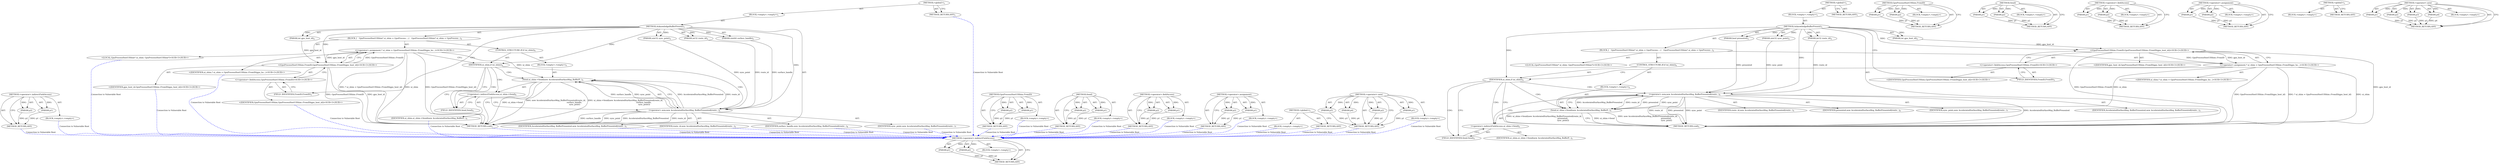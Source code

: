 digraph "&lt;operator&gt;.new" {
vulnerable_81 [label=<(METHOD,&lt;operator&gt;.indirectFieldAccess)>];
vulnerable_82 [label=<(PARAM,p1)>];
vulnerable_83 [label=<(PARAM,p2)>];
vulnerable_84 [label=<(BLOCK,&lt;empty&gt;,&lt;empty&gt;)>];
vulnerable_85 [label=<(METHOD_RETURN,ANY)>];
vulnerable_6 [label=<(METHOD,&lt;global&gt;)<SUB>1</SUB>>];
vulnerable_7 [label=<(BLOCK,&lt;empty&gt;,&lt;empty&gt;)<SUB>1</SUB>>];
vulnerable_8 [label=<(METHOD,AcknowledgeBufferPresent)<SUB>1</SUB>>];
vulnerable_9 [label=<(PARAM,int32 route_id)<SUB>2</SUB>>];
vulnerable_10 [label=<(PARAM,int gpu_host_id)<SUB>2</SUB>>];
vulnerable_11 [label=<(PARAM,bool presented)<SUB>2</SUB>>];
vulnerable_12 [label=<(PARAM,uint32 sync_point)<SUB>2</SUB>>];
vulnerable_13 [label=<(BLOCK,{
   GpuProcessHostUIShim* ui_shim = GpuProcess...,{
   GpuProcessHostUIShim* ui_shim = GpuProcess...)<SUB>2</SUB>>];
vulnerable_14 [label="<(LOCAL,GpuProcessHostUIShim* ui_shim: GpuProcessHostUIShim*)<SUB>3</SUB>>"];
vulnerable_15 [label="<(&lt;operator&gt;.assignment,* ui_shim = GpuProcessHostUIShim::FromID(gpu_ho...)<SUB>3</SUB>>"];
vulnerable_16 [label="<(IDENTIFIER,ui_shim,* ui_shim = GpuProcessHostUIShim::FromID(gpu_ho...)<SUB>3</SUB>>"];
vulnerable_17 [label="<(GpuProcessHostUIShim.FromID,GpuProcessHostUIShim::FromID(gpu_host_id))<SUB>3</SUB>>"];
vulnerable_18 [label="<(&lt;operator&gt;.fieldAccess,GpuProcessHostUIShim::FromID)<SUB>3</SUB>>"];
vulnerable_19 [label="<(IDENTIFIER,GpuProcessHostUIShim,GpuProcessHostUIShim::FromID(gpu_host_id))<SUB>3</SUB>>"];
vulnerable_20 [label=<(FIELD_IDENTIFIER,FromID,FromID)<SUB>3</SUB>>];
vulnerable_21 [label="<(IDENTIFIER,gpu_host_id,GpuProcessHostUIShim::FromID(gpu_host_id))<SUB>3</SUB>>"];
vulnerable_22 [label=<(CONTROL_STRUCTURE,IF,if (ui_shim))<SUB>4</SUB>>];
vulnerable_23 [label=<(IDENTIFIER,ui_shim,if (ui_shim))<SUB>4</SUB>>];
vulnerable_24 [label=<(BLOCK,&lt;empty&gt;,&lt;empty&gt;)<SUB>5</SUB>>];
vulnerable_25 [label=<(Send,ui_shim-&gt;Send(new AcceleratedSurfaceMsg_BufferP...)<SUB>5</SUB>>];
vulnerable_26 [label=<(&lt;operator&gt;.indirectFieldAccess,ui_shim-&gt;Send)<SUB>5</SUB>>];
vulnerable_27 [label=<(IDENTIFIER,ui_shim,ui_shim-&gt;Send(new AcceleratedSurfaceMsg_BufferP...)<SUB>5</SUB>>];
vulnerable_28 [label=<(FIELD_IDENTIFIER,Send,Send)<SUB>5</SUB>>];
vulnerable_29 [label=<(&lt;operator&gt;.new,new AcceleratedSurfaceMsg_BufferPresented(route...)<SUB>5</SUB>>];
vulnerable_30 [label=<(IDENTIFIER,AcceleratedSurfaceMsg_BufferPresented,new AcceleratedSurfaceMsg_BufferPresented(route...)<SUB>5</SUB>>];
vulnerable_31 [label=<(IDENTIFIER,route_id,new AcceleratedSurfaceMsg_BufferPresented(route...)<SUB>5</SUB>>];
vulnerable_32 [label=<(IDENTIFIER,presented,new AcceleratedSurfaceMsg_BufferPresented(route...)<SUB>6</SUB>>];
vulnerable_33 [label=<(IDENTIFIER,sync_point,new AcceleratedSurfaceMsg_BufferPresented(route...)<SUB>7</SUB>>];
vulnerable_34 [label=<(METHOD_RETURN,void)<SUB>1</SUB>>];
vulnerable_36 [label=<(METHOD_RETURN,ANY)<SUB>1</SUB>>];
vulnerable_66 [label=<(METHOD,GpuProcessHostUIShim.FromID)>];
vulnerable_67 [label=<(PARAM,p1)>];
vulnerable_68 [label=<(PARAM,p2)>];
vulnerable_69 [label=<(BLOCK,&lt;empty&gt;,&lt;empty&gt;)>];
vulnerable_70 [label=<(METHOD_RETURN,ANY)>];
vulnerable_76 [label=<(METHOD,Send)>];
vulnerable_77 [label=<(PARAM,p1)>];
vulnerable_78 [label=<(PARAM,p2)>];
vulnerable_79 [label=<(BLOCK,&lt;empty&gt;,&lt;empty&gt;)>];
vulnerable_80 [label=<(METHOD_RETURN,ANY)>];
vulnerable_71 [label=<(METHOD,&lt;operator&gt;.fieldAccess)>];
vulnerable_72 [label=<(PARAM,p1)>];
vulnerable_73 [label=<(PARAM,p2)>];
vulnerable_74 [label=<(BLOCK,&lt;empty&gt;,&lt;empty&gt;)>];
vulnerable_75 [label=<(METHOD_RETURN,ANY)>];
vulnerable_61 [label=<(METHOD,&lt;operator&gt;.assignment)>];
vulnerable_62 [label=<(PARAM,p1)>];
vulnerable_63 [label=<(PARAM,p2)>];
vulnerable_64 [label=<(BLOCK,&lt;empty&gt;,&lt;empty&gt;)>];
vulnerable_65 [label=<(METHOD_RETURN,ANY)>];
vulnerable_55 [label=<(METHOD,&lt;global&gt;)<SUB>1</SUB>>];
vulnerable_56 [label=<(BLOCK,&lt;empty&gt;,&lt;empty&gt;)>];
vulnerable_57 [label=<(METHOD_RETURN,ANY)>];
vulnerable_86 [label=<(METHOD,&lt;operator&gt;.new)>];
vulnerable_87 [label=<(PARAM,p1)>];
vulnerable_88 [label=<(PARAM,p2)>];
vulnerable_89 [label=<(PARAM,p3)>];
vulnerable_90 [label=<(PARAM,p4)>];
vulnerable_91 [label=<(BLOCK,&lt;empty&gt;,&lt;empty&gt;)>];
vulnerable_92 [label=<(METHOD_RETURN,ANY)>];
fixed_81 [label=<(METHOD,&lt;operator&gt;.indirectFieldAccess)>];
fixed_82 [label=<(PARAM,p1)>];
fixed_83 [label=<(PARAM,p2)>];
fixed_84 [label=<(BLOCK,&lt;empty&gt;,&lt;empty&gt;)>];
fixed_85 [label=<(METHOD_RETURN,ANY)>];
fixed_6 [label=<(METHOD,&lt;global&gt;)<SUB>1</SUB>>];
fixed_7 [label=<(BLOCK,&lt;empty&gt;,&lt;empty&gt;)<SUB>1</SUB>>];
fixed_8 [label=<(METHOD,AcknowledgeBufferPresent)<SUB>1</SUB>>];
fixed_9 [label=<(PARAM,int32 route_id)<SUB>2</SUB>>];
fixed_10 [label=<(PARAM,int gpu_host_id)<SUB>2</SUB>>];
fixed_11 [label=<(PARAM,uint64 surface_handle)<SUB>2</SUB>>];
fixed_12 [label=<(PARAM,uint32 sync_point)<SUB>2</SUB>>];
fixed_13 [label=<(BLOCK,{
   GpuProcessHostUIShim* ui_shim = GpuProcess...,{
   GpuProcessHostUIShim* ui_shim = GpuProcess...)<SUB>2</SUB>>];
fixed_14 [label="<(LOCAL,GpuProcessHostUIShim* ui_shim: GpuProcessHostUIShim*)<SUB>3</SUB>>"];
fixed_15 [label="<(&lt;operator&gt;.assignment,* ui_shim = GpuProcessHostUIShim::FromID(gpu_ho...)<SUB>3</SUB>>"];
fixed_16 [label="<(IDENTIFIER,ui_shim,* ui_shim = GpuProcessHostUIShim::FromID(gpu_ho...)<SUB>3</SUB>>"];
fixed_17 [label="<(GpuProcessHostUIShim.FromID,GpuProcessHostUIShim::FromID(gpu_host_id))<SUB>3</SUB>>"];
fixed_18 [label="<(&lt;operator&gt;.fieldAccess,GpuProcessHostUIShim::FromID)<SUB>3</SUB>>"];
fixed_19 [label="<(IDENTIFIER,GpuProcessHostUIShim,GpuProcessHostUIShim::FromID(gpu_host_id))<SUB>3</SUB>>"];
fixed_20 [label=<(FIELD_IDENTIFIER,FromID,FromID)<SUB>3</SUB>>];
fixed_21 [label="<(IDENTIFIER,gpu_host_id,GpuProcessHostUIShim::FromID(gpu_host_id))<SUB>3</SUB>>"];
fixed_22 [label=<(CONTROL_STRUCTURE,IF,if (ui_shim))<SUB>4</SUB>>];
fixed_23 [label=<(IDENTIFIER,ui_shim,if (ui_shim))<SUB>4</SUB>>];
fixed_24 [label=<(BLOCK,&lt;empty&gt;,&lt;empty&gt;)<SUB>5</SUB>>];
fixed_25 [label=<(Send,ui_shim-&gt;Send(new AcceleratedSurfaceMsg_BufferP...)<SUB>5</SUB>>];
fixed_26 [label=<(&lt;operator&gt;.indirectFieldAccess,ui_shim-&gt;Send)<SUB>5</SUB>>];
fixed_27 [label=<(IDENTIFIER,ui_shim,ui_shim-&gt;Send(new AcceleratedSurfaceMsg_BufferP...)<SUB>5</SUB>>];
fixed_28 [label=<(FIELD_IDENTIFIER,Send,Send)<SUB>5</SUB>>];
fixed_29 [label=<(&lt;operator&gt;.new,new AcceleratedSurfaceMsg_BufferPresented(route...)<SUB>5</SUB>>];
fixed_30 [label=<(IDENTIFIER,AcceleratedSurfaceMsg_BufferPresented,new AcceleratedSurfaceMsg_BufferPresented(route...)<SUB>5</SUB>>];
fixed_31 [label=<(IDENTIFIER,route_id,new AcceleratedSurfaceMsg_BufferPresented(route...)<SUB>5</SUB>>];
fixed_32 [label=<(IDENTIFIER,surface_handle,new AcceleratedSurfaceMsg_BufferPresented(route...)<SUB>6</SUB>>];
fixed_33 [label=<(IDENTIFIER,sync_point,new AcceleratedSurfaceMsg_BufferPresented(route...)<SUB>7</SUB>>];
fixed_34 [label=<(METHOD_RETURN,void)<SUB>1</SUB>>];
fixed_36 [label=<(METHOD_RETURN,ANY)<SUB>1</SUB>>];
fixed_66 [label=<(METHOD,GpuProcessHostUIShim.FromID)>];
fixed_67 [label=<(PARAM,p1)>];
fixed_68 [label=<(PARAM,p2)>];
fixed_69 [label=<(BLOCK,&lt;empty&gt;,&lt;empty&gt;)>];
fixed_70 [label=<(METHOD_RETURN,ANY)>];
fixed_76 [label=<(METHOD,Send)>];
fixed_77 [label=<(PARAM,p1)>];
fixed_78 [label=<(PARAM,p2)>];
fixed_79 [label=<(BLOCK,&lt;empty&gt;,&lt;empty&gt;)>];
fixed_80 [label=<(METHOD_RETURN,ANY)>];
fixed_71 [label=<(METHOD,&lt;operator&gt;.fieldAccess)>];
fixed_72 [label=<(PARAM,p1)>];
fixed_73 [label=<(PARAM,p2)>];
fixed_74 [label=<(BLOCK,&lt;empty&gt;,&lt;empty&gt;)>];
fixed_75 [label=<(METHOD_RETURN,ANY)>];
fixed_61 [label=<(METHOD,&lt;operator&gt;.assignment)>];
fixed_62 [label=<(PARAM,p1)>];
fixed_63 [label=<(PARAM,p2)>];
fixed_64 [label=<(BLOCK,&lt;empty&gt;,&lt;empty&gt;)>];
fixed_65 [label=<(METHOD_RETURN,ANY)>];
fixed_55 [label=<(METHOD,&lt;global&gt;)<SUB>1</SUB>>];
fixed_56 [label=<(BLOCK,&lt;empty&gt;,&lt;empty&gt;)>];
fixed_57 [label=<(METHOD_RETURN,ANY)>];
fixed_86 [label=<(METHOD,&lt;operator&gt;.new)>];
fixed_87 [label=<(PARAM,p1)>];
fixed_88 [label=<(PARAM,p2)>];
fixed_89 [label=<(PARAM,p3)>];
fixed_90 [label=<(PARAM,p4)>];
fixed_91 [label=<(BLOCK,&lt;empty&gt;,&lt;empty&gt;)>];
fixed_92 [label=<(METHOD_RETURN,ANY)>];
vulnerable_81 -> vulnerable_82  [key=0, label="AST: "];
vulnerable_81 -> vulnerable_82  [key=1, label="DDG: "];
vulnerable_81 -> vulnerable_84  [key=0, label="AST: "];
vulnerable_81 -> vulnerable_83  [key=0, label="AST: "];
vulnerable_81 -> vulnerable_83  [key=1, label="DDG: "];
vulnerable_81 -> vulnerable_85  [key=0, label="AST: "];
vulnerable_81 -> vulnerable_85  [key=1, label="CFG: "];
vulnerable_82 -> vulnerable_85  [key=0, label="DDG: p1"];
vulnerable_83 -> vulnerable_85  [key=0, label="DDG: p2"];
vulnerable_6 -> vulnerable_7  [key=0, label="AST: "];
vulnerable_6 -> vulnerable_36  [key=0, label="AST: "];
vulnerable_6 -> vulnerable_36  [key=1, label="CFG: "];
vulnerable_7 -> vulnerable_8  [key=0, label="AST: "];
vulnerable_8 -> vulnerable_9  [key=0, label="AST: "];
vulnerable_8 -> vulnerable_9  [key=1, label="DDG: "];
vulnerable_8 -> vulnerable_10  [key=0, label="AST: "];
vulnerable_8 -> vulnerable_10  [key=1, label="DDG: "];
vulnerable_8 -> vulnerable_11  [key=0, label="AST: "];
vulnerable_8 -> vulnerable_11  [key=1, label="DDG: "];
vulnerable_8 -> vulnerable_12  [key=0, label="AST: "];
vulnerable_8 -> vulnerable_12  [key=1, label="DDG: "];
vulnerable_8 -> vulnerable_13  [key=0, label="AST: "];
vulnerable_8 -> vulnerable_34  [key=0, label="AST: "];
vulnerable_8 -> vulnerable_20  [key=0, label="CFG: "];
vulnerable_8 -> vulnerable_23  [key=0, label="DDG: "];
vulnerable_8 -> vulnerable_17  [key=0, label="DDG: "];
vulnerable_8 -> vulnerable_29  [key=0, label="DDG: "];
vulnerable_9 -> vulnerable_29  [key=0, label="DDG: route_id"];
vulnerable_10 -> vulnerable_17  [key=0, label="DDG: gpu_host_id"];
vulnerable_11 -> vulnerable_29  [key=0, label="DDG: presented"];
vulnerable_12 -> vulnerable_29  [key=0, label="DDG: sync_point"];
vulnerable_13 -> vulnerable_14  [key=0, label="AST: "];
vulnerable_13 -> vulnerable_15  [key=0, label="AST: "];
vulnerable_13 -> vulnerable_22  [key=0, label="AST: "];
vulnerable_15 -> vulnerable_16  [key=0, label="AST: "];
vulnerable_15 -> vulnerable_17  [key=0, label="AST: "];
vulnerable_15 -> vulnerable_23  [key=0, label="CFG: "];
vulnerable_15 -> vulnerable_34  [key=0, label="DDG: ui_shim"];
vulnerable_15 -> vulnerable_34  [key=1, label="DDG: GpuProcessHostUIShim::FromID(gpu_host_id)"];
vulnerable_15 -> vulnerable_34  [key=2, label="DDG: * ui_shim = GpuProcessHostUIShim::FromID(gpu_host_id)"];
vulnerable_15 -> vulnerable_25  [key=0, label="DDG: ui_shim"];
vulnerable_17 -> vulnerable_18  [key=0, label="AST: "];
vulnerable_17 -> vulnerable_21  [key=0, label="AST: "];
vulnerable_17 -> vulnerable_15  [key=0, label="CFG: "];
vulnerable_17 -> vulnerable_15  [key=1, label="DDG: GpuProcessHostUIShim::FromID"];
vulnerable_17 -> vulnerable_15  [key=2, label="DDG: gpu_host_id"];
vulnerable_17 -> vulnerable_34  [key=0, label="DDG: GpuProcessHostUIShim::FromID"];
vulnerable_17 -> vulnerable_34  [key=1, label="DDG: gpu_host_id"];
vulnerable_18 -> vulnerable_19  [key=0, label="AST: "];
vulnerable_18 -> vulnerable_20  [key=0, label="AST: "];
vulnerable_18 -> vulnerable_17  [key=0, label="CFG: "];
vulnerable_20 -> vulnerable_18  [key=0, label="CFG: "];
vulnerable_22 -> vulnerable_23  [key=0, label="AST: "];
vulnerable_22 -> vulnerable_24  [key=0, label="AST: "];
vulnerable_23 -> vulnerable_34  [key=0, label="CFG: "];
vulnerable_23 -> vulnerable_28  [key=0, label="CFG: "];
vulnerable_23 -> vulnerable_28  [key=1, label="CDG: "];
vulnerable_23 -> vulnerable_29  [key=0, label="CDG: "];
vulnerable_23 -> vulnerable_25  [key=0, label="CDG: "];
vulnerable_23 -> vulnerable_26  [key=0, label="CDG: "];
vulnerable_24 -> vulnerable_25  [key=0, label="AST: "];
vulnerable_25 -> vulnerable_26  [key=0, label="AST: "];
vulnerable_25 -> vulnerable_29  [key=0, label="AST: "];
vulnerable_25 -> vulnerable_34  [key=0, label="CFG: "];
vulnerable_25 -> vulnerable_34  [key=1, label="DDG: ui_shim-&gt;Send"];
vulnerable_25 -> vulnerable_34  [key=2, label="DDG: new AcceleratedSurfaceMsg_BufferPresented(route_id,
                                                            presented,
                                                             sync_point)"];
vulnerable_25 -> vulnerable_34  [key=3, label="DDG: ui_shim-&gt;Send(new AcceleratedSurfaceMsg_BufferPresented(route_id,
                                                            presented,
                                                             sync_point))"];
vulnerable_26 -> vulnerable_27  [key=0, label="AST: "];
vulnerable_26 -> vulnerable_28  [key=0, label="AST: "];
vulnerable_26 -> vulnerable_29  [key=0, label="CFG: "];
vulnerable_28 -> vulnerable_26  [key=0, label="CFG: "];
vulnerable_29 -> vulnerable_30  [key=0, label="AST: "];
vulnerable_29 -> vulnerable_31  [key=0, label="AST: "];
vulnerable_29 -> vulnerable_32  [key=0, label="AST: "];
vulnerable_29 -> vulnerable_33  [key=0, label="AST: "];
vulnerable_29 -> vulnerable_25  [key=0, label="CFG: "];
vulnerable_29 -> vulnerable_25  [key=1, label="DDG: AcceleratedSurfaceMsg_BufferPresented"];
vulnerable_29 -> vulnerable_25  [key=2, label="DDG: route_id"];
vulnerable_29 -> vulnerable_25  [key=3, label="DDG: presented"];
vulnerable_29 -> vulnerable_25  [key=4, label="DDG: sync_point"];
vulnerable_29 -> vulnerable_34  [key=0, label="DDG: route_id"];
vulnerable_29 -> vulnerable_34  [key=1, label="DDG: presented"];
vulnerable_29 -> vulnerable_34  [key=2, label="DDG: sync_point"];
vulnerable_29 -> vulnerable_34  [key=3, label="DDG: AcceleratedSurfaceMsg_BufferPresented"];
vulnerable_66 -> vulnerable_67  [key=0, label="AST: "];
vulnerable_66 -> vulnerable_67  [key=1, label="DDG: "];
vulnerable_66 -> vulnerable_69  [key=0, label="AST: "];
vulnerable_66 -> vulnerable_68  [key=0, label="AST: "];
vulnerable_66 -> vulnerable_68  [key=1, label="DDG: "];
vulnerable_66 -> vulnerable_70  [key=0, label="AST: "];
vulnerable_66 -> vulnerable_70  [key=1, label="CFG: "];
vulnerable_67 -> vulnerable_70  [key=0, label="DDG: p1"];
vulnerable_68 -> vulnerable_70  [key=0, label="DDG: p2"];
vulnerable_76 -> vulnerable_77  [key=0, label="AST: "];
vulnerable_76 -> vulnerable_77  [key=1, label="DDG: "];
vulnerable_76 -> vulnerable_79  [key=0, label="AST: "];
vulnerable_76 -> vulnerable_78  [key=0, label="AST: "];
vulnerable_76 -> vulnerable_78  [key=1, label="DDG: "];
vulnerable_76 -> vulnerable_80  [key=0, label="AST: "];
vulnerable_76 -> vulnerable_80  [key=1, label="CFG: "];
vulnerable_77 -> vulnerable_80  [key=0, label="DDG: p1"];
vulnerable_78 -> vulnerable_80  [key=0, label="DDG: p2"];
vulnerable_71 -> vulnerable_72  [key=0, label="AST: "];
vulnerable_71 -> vulnerable_72  [key=1, label="DDG: "];
vulnerable_71 -> vulnerable_74  [key=0, label="AST: "];
vulnerable_71 -> vulnerable_73  [key=0, label="AST: "];
vulnerable_71 -> vulnerable_73  [key=1, label="DDG: "];
vulnerable_71 -> vulnerable_75  [key=0, label="AST: "];
vulnerable_71 -> vulnerable_75  [key=1, label="CFG: "];
vulnerable_72 -> vulnerable_75  [key=0, label="DDG: p1"];
vulnerable_73 -> vulnerable_75  [key=0, label="DDG: p2"];
vulnerable_61 -> vulnerable_62  [key=0, label="AST: "];
vulnerable_61 -> vulnerable_62  [key=1, label="DDG: "];
vulnerable_61 -> vulnerable_64  [key=0, label="AST: "];
vulnerable_61 -> vulnerable_63  [key=0, label="AST: "];
vulnerable_61 -> vulnerable_63  [key=1, label="DDG: "];
vulnerable_61 -> vulnerable_65  [key=0, label="AST: "];
vulnerable_61 -> vulnerable_65  [key=1, label="CFG: "];
vulnerable_62 -> vulnerable_65  [key=0, label="DDG: p1"];
vulnerable_63 -> vulnerable_65  [key=0, label="DDG: p2"];
vulnerable_55 -> vulnerable_56  [key=0, label="AST: "];
vulnerable_55 -> vulnerable_57  [key=0, label="AST: "];
vulnerable_55 -> vulnerable_57  [key=1, label="CFG: "];
vulnerable_86 -> vulnerable_87  [key=0, label="AST: "];
vulnerable_86 -> vulnerable_87  [key=1, label="DDG: "];
vulnerable_86 -> vulnerable_91  [key=0, label="AST: "];
vulnerable_86 -> vulnerable_88  [key=0, label="AST: "];
vulnerable_86 -> vulnerable_88  [key=1, label="DDG: "];
vulnerable_86 -> vulnerable_92  [key=0, label="AST: "];
vulnerable_86 -> vulnerable_92  [key=1, label="CFG: "];
vulnerable_86 -> vulnerable_89  [key=0, label="AST: "];
vulnerable_86 -> vulnerable_89  [key=1, label="DDG: "];
vulnerable_86 -> vulnerable_90  [key=0, label="AST: "];
vulnerable_86 -> vulnerable_90  [key=1, label="DDG: "];
vulnerable_87 -> vulnerable_92  [key=0, label="DDG: p1"];
vulnerable_88 -> vulnerable_92  [key=0, label="DDG: p2"];
vulnerable_89 -> vulnerable_92  [key=0, label="DDG: p3"];
vulnerable_90 -> vulnerable_92  [key=0, label="DDG: p4"];
fixed_81 -> fixed_82  [key=0, label="AST: "];
fixed_81 -> fixed_82  [key=1, label="DDG: "];
fixed_81 -> fixed_84  [key=0, label="AST: "];
fixed_81 -> fixed_83  [key=0, label="AST: "];
fixed_81 -> fixed_83  [key=1, label="DDG: "];
fixed_81 -> fixed_85  [key=0, label="AST: "];
fixed_81 -> fixed_85  [key=1, label="CFG: "];
fixed_82 -> fixed_85  [key=0, label="DDG: p1"];
fixed_83 -> fixed_85  [key=0, label="DDG: p2"];
fixed_84 -> vulnerable_81  [color=blue, key=0, label="Connection to Vulnerable Root", penwidth="2.0", style=dashed];
fixed_85 -> vulnerable_81  [color=blue, key=0, label="Connection to Vulnerable Root", penwidth="2.0", style=dashed];
fixed_6 -> fixed_7  [key=0, label="AST: "];
fixed_6 -> fixed_36  [key=0, label="AST: "];
fixed_6 -> fixed_36  [key=1, label="CFG: "];
fixed_7 -> fixed_8  [key=0, label="AST: "];
fixed_8 -> fixed_9  [key=0, label="AST: "];
fixed_8 -> fixed_9  [key=1, label="DDG: "];
fixed_8 -> fixed_10  [key=0, label="AST: "];
fixed_8 -> fixed_10  [key=1, label="DDG: "];
fixed_8 -> fixed_11  [key=0, label="AST: "];
fixed_8 -> fixed_11  [key=1, label="DDG: "];
fixed_8 -> fixed_12  [key=0, label="AST: "];
fixed_8 -> fixed_12  [key=1, label="DDG: "];
fixed_8 -> fixed_13  [key=0, label="AST: "];
fixed_8 -> fixed_34  [key=0, label="AST: "];
fixed_8 -> fixed_20  [key=0, label="CFG: "];
fixed_8 -> fixed_23  [key=0, label="DDG: "];
fixed_8 -> fixed_17  [key=0, label="DDG: "];
fixed_8 -> fixed_29  [key=0, label="DDG: "];
fixed_9 -> fixed_29  [key=0, label="DDG: route_id"];
fixed_10 -> fixed_17  [key=0, label="DDG: gpu_host_id"];
fixed_11 -> fixed_29  [key=0, label="DDG: surface_handle"];
fixed_12 -> fixed_29  [key=0, label="DDG: sync_point"];
fixed_13 -> fixed_14  [key=0, label="AST: "];
fixed_13 -> fixed_15  [key=0, label="AST: "];
fixed_13 -> fixed_22  [key=0, label="AST: "];
fixed_14 -> vulnerable_81  [color=blue, key=0, label="Connection to Vulnerable Root", penwidth="2.0", style=dashed];
fixed_15 -> fixed_16  [key=0, label="AST: "];
fixed_15 -> fixed_17  [key=0, label="AST: "];
fixed_15 -> fixed_23  [key=0, label="CFG: "];
fixed_15 -> fixed_34  [key=0, label="DDG: ui_shim"];
fixed_15 -> fixed_34  [key=1, label="DDG: GpuProcessHostUIShim::FromID(gpu_host_id)"];
fixed_15 -> fixed_34  [key=2, label="DDG: * ui_shim = GpuProcessHostUIShim::FromID(gpu_host_id)"];
fixed_15 -> fixed_25  [key=0, label="DDG: ui_shim"];
fixed_16 -> vulnerable_81  [color=blue, key=0, label="Connection to Vulnerable Root", penwidth="2.0", style=dashed];
fixed_17 -> fixed_18  [key=0, label="AST: "];
fixed_17 -> fixed_21  [key=0, label="AST: "];
fixed_17 -> fixed_15  [key=0, label="CFG: "];
fixed_17 -> fixed_15  [key=1, label="DDG: GpuProcessHostUIShim::FromID"];
fixed_17 -> fixed_15  [key=2, label="DDG: gpu_host_id"];
fixed_17 -> fixed_34  [key=0, label="DDG: GpuProcessHostUIShim::FromID"];
fixed_17 -> fixed_34  [key=1, label="DDG: gpu_host_id"];
fixed_18 -> fixed_19  [key=0, label="AST: "];
fixed_18 -> fixed_20  [key=0, label="AST: "];
fixed_18 -> fixed_17  [key=0, label="CFG: "];
fixed_19 -> vulnerable_81  [color=blue, key=0, label="Connection to Vulnerable Root", penwidth="2.0", style=dashed];
fixed_20 -> fixed_18  [key=0, label="CFG: "];
fixed_21 -> vulnerable_81  [color=blue, key=0, label="Connection to Vulnerable Root", penwidth="2.0", style=dashed];
fixed_22 -> fixed_23  [key=0, label="AST: "];
fixed_22 -> fixed_24  [key=0, label="AST: "];
fixed_23 -> fixed_34  [key=0, label="CFG: "];
fixed_23 -> fixed_28  [key=0, label="CFG: "];
fixed_23 -> fixed_28  [key=1, label="CDG: "];
fixed_23 -> fixed_29  [key=0, label="CDG: "];
fixed_23 -> fixed_25  [key=0, label="CDG: "];
fixed_23 -> fixed_26  [key=0, label="CDG: "];
fixed_24 -> fixed_25  [key=0, label="AST: "];
fixed_25 -> fixed_26  [key=0, label="AST: "];
fixed_25 -> fixed_29  [key=0, label="AST: "];
fixed_25 -> fixed_34  [key=0, label="CFG: "];
fixed_25 -> fixed_34  [key=1, label="DDG: ui_shim-&gt;Send"];
fixed_25 -> fixed_34  [key=2, label="DDG: new AcceleratedSurfaceMsg_BufferPresented(route_id,
                                                            surface_handle,
                                                             sync_point)"];
fixed_25 -> fixed_34  [key=3, label="DDG: ui_shim-&gt;Send(new AcceleratedSurfaceMsg_BufferPresented(route_id,
                                                            surface_handle,
                                                             sync_point))"];
fixed_26 -> fixed_27  [key=0, label="AST: "];
fixed_26 -> fixed_28  [key=0, label="AST: "];
fixed_26 -> fixed_29  [key=0, label="CFG: "];
fixed_27 -> vulnerable_81  [color=blue, key=0, label="Connection to Vulnerable Root", penwidth="2.0", style=dashed];
fixed_28 -> fixed_26  [key=0, label="CFG: "];
fixed_29 -> fixed_30  [key=0, label="AST: "];
fixed_29 -> fixed_31  [key=0, label="AST: "];
fixed_29 -> fixed_32  [key=0, label="AST: "];
fixed_29 -> fixed_33  [key=0, label="AST: "];
fixed_29 -> fixed_25  [key=0, label="CFG: "];
fixed_29 -> fixed_25  [key=1, label="DDG: AcceleratedSurfaceMsg_BufferPresented"];
fixed_29 -> fixed_25  [key=2, label="DDG: route_id"];
fixed_29 -> fixed_25  [key=3, label="DDG: surface_handle"];
fixed_29 -> fixed_25  [key=4, label="DDG: sync_point"];
fixed_29 -> fixed_34  [key=0, label="DDG: route_id"];
fixed_29 -> fixed_34  [key=1, label="DDG: surface_handle"];
fixed_29 -> fixed_34  [key=2, label="DDG: sync_point"];
fixed_29 -> fixed_34  [key=3, label="DDG: AcceleratedSurfaceMsg_BufferPresented"];
fixed_30 -> vulnerable_81  [color=blue, key=0, label="Connection to Vulnerable Root", penwidth="2.0", style=dashed];
fixed_31 -> vulnerable_81  [color=blue, key=0, label="Connection to Vulnerable Root", penwidth="2.0", style=dashed];
fixed_32 -> vulnerable_81  [color=blue, key=0, label="Connection to Vulnerable Root", penwidth="2.0", style=dashed];
fixed_33 -> vulnerable_81  [color=blue, key=0, label="Connection to Vulnerable Root", penwidth="2.0", style=dashed];
fixed_34 -> vulnerable_81  [color=blue, key=0, label="Connection to Vulnerable Root", penwidth="2.0", style=dashed];
fixed_36 -> vulnerable_81  [color=blue, key=0, label="Connection to Vulnerable Root", penwidth="2.0", style=dashed];
fixed_66 -> fixed_67  [key=0, label="AST: "];
fixed_66 -> fixed_67  [key=1, label="DDG: "];
fixed_66 -> fixed_69  [key=0, label="AST: "];
fixed_66 -> fixed_68  [key=0, label="AST: "];
fixed_66 -> fixed_68  [key=1, label="DDG: "];
fixed_66 -> fixed_70  [key=0, label="AST: "];
fixed_66 -> fixed_70  [key=1, label="CFG: "];
fixed_67 -> fixed_70  [key=0, label="DDG: p1"];
fixed_68 -> fixed_70  [key=0, label="DDG: p2"];
fixed_69 -> vulnerable_81  [color=blue, key=0, label="Connection to Vulnerable Root", penwidth="2.0", style=dashed];
fixed_70 -> vulnerable_81  [color=blue, key=0, label="Connection to Vulnerable Root", penwidth="2.0", style=dashed];
fixed_76 -> fixed_77  [key=0, label="AST: "];
fixed_76 -> fixed_77  [key=1, label="DDG: "];
fixed_76 -> fixed_79  [key=0, label="AST: "];
fixed_76 -> fixed_78  [key=0, label="AST: "];
fixed_76 -> fixed_78  [key=1, label="DDG: "];
fixed_76 -> fixed_80  [key=0, label="AST: "];
fixed_76 -> fixed_80  [key=1, label="CFG: "];
fixed_77 -> fixed_80  [key=0, label="DDG: p1"];
fixed_78 -> fixed_80  [key=0, label="DDG: p2"];
fixed_79 -> vulnerable_81  [color=blue, key=0, label="Connection to Vulnerable Root", penwidth="2.0", style=dashed];
fixed_80 -> vulnerable_81  [color=blue, key=0, label="Connection to Vulnerable Root", penwidth="2.0", style=dashed];
fixed_71 -> fixed_72  [key=0, label="AST: "];
fixed_71 -> fixed_72  [key=1, label="DDG: "];
fixed_71 -> fixed_74  [key=0, label="AST: "];
fixed_71 -> fixed_73  [key=0, label="AST: "];
fixed_71 -> fixed_73  [key=1, label="DDG: "];
fixed_71 -> fixed_75  [key=0, label="AST: "];
fixed_71 -> fixed_75  [key=1, label="CFG: "];
fixed_72 -> fixed_75  [key=0, label="DDG: p1"];
fixed_73 -> fixed_75  [key=0, label="DDG: p2"];
fixed_74 -> vulnerable_81  [color=blue, key=0, label="Connection to Vulnerable Root", penwidth="2.0", style=dashed];
fixed_75 -> vulnerable_81  [color=blue, key=0, label="Connection to Vulnerable Root", penwidth="2.0", style=dashed];
fixed_61 -> fixed_62  [key=0, label="AST: "];
fixed_61 -> fixed_62  [key=1, label="DDG: "];
fixed_61 -> fixed_64  [key=0, label="AST: "];
fixed_61 -> fixed_63  [key=0, label="AST: "];
fixed_61 -> fixed_63  [key=1, label="DDG: "];
fixed_61 -> fixed_65  [key=0, label="AST: "];
fixed_61 -> fixed_65  [key=1, label="CFG: "];
fixed_62 -> fixed_65  [key=0, label="DDG: p1"];
fixed_63 -> fixed_65  [key=0, label="DDG: p2"];
fixed_64 -> vulnerable_81  [color=blue, key=0, label="Connection to Vulnerable Root", penwidth="2.0", style=dashed];
fixed_65 -> vulnerable_81  [color=blue, key=0, label="Connection to Vulnerable Root", penwidth="2.0", style=dashed];
fixed_55 -> fixed_56  [key=0, label="AST: "];
fixed_55 -> fixed_57  [key=0, label="AST: "];
fixed_55 -> fixed_57  [key=1, label="CFG: "];
fixed_56 -> vulnerable_81  [color=blue, key=0, label="Connection to Vulnerable Root", penwidth="2.0", style=dashed];
fixed_57 -> vulnerable_81  [color=blue, key=0, label="Connection to Vulnerable Root", penwidth="2.0", style=dashed];
fixed_86 -> fixed_87  [key=0, label="AST: "];
fixed_86 -> fixed_87  [key=1, label="DDG: "];
fixed_86 -> fixed_91  [key=0, label="AST: "];
fixed_86 -> fixed_88  [key=0, label="AST: "];
fixed_86 -> fixed_88  [key=1, label="DDG: "];
fixed_86 -> fixed_92  [key=0, label="AST: "];
fixed_86 -> fixed_92  [key=1, label="CFG: "];
fixed_86 -> fixed_89  [key=0, label="AST: "];
fixed_86 -> fixed_89  [key=1, label="DDG: "];
fixed_86 -> fixed_90  [key=0, label="AST: "];
fixed_86 -> fixed_90  [key=1, label="DDG: "];
fixed_87 -> fixed_92  [key=0, label="DDG: p1"];
fixed_88 -> fixed_92  [key=0, label="DDG: p2"];
fixed_89 -> fixed_92  [key=0, label="DDG: p3"];
fixed_90 -> fixed_92  [key=0, label="DDG: p4"];
fixed_91 -> vulnerable_81  [color=blue, key=0, label="Connection to Vulnerable Root", penwidth="2.0", style=dashed];
fixed_92 -> vulnerable_81  [color=blue, key=0, label="Connection to Vulnerable Root", penwidth="2.0", style=dashed];
}
